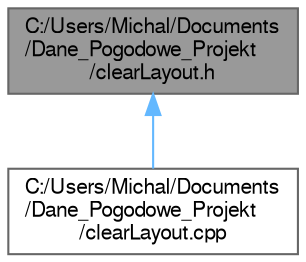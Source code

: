 digraph "C:/Users/Michal/Documents/Dane_Pogodowe_Projekt/clearLayout.h"
{
 // LATEX_PDF_SIZE
  bgcolor="transparent";
  edge [fontname=FreeSans,fontsize=10,labelfontname=FreeSans,labelfontsize=10];
  node [fontname=FreeSans,fontsize=10,shape=box,height=0.2,width=0.4];
  Node1 [id="Node000001",label="C:/Users/Michal/Documents\l/Dane_Pogodowe_Projekt\l/clearLayout.h",height=0.2,width=0.4,color="gray40", fillcolor="grey60", style="filled", fontcolor="black",tooltip=" "];
  Node1 -> Node2 [id="edge1_Node000001_Node000002",dir="back",color="steelblue1",style="solid",tooltip=" "];
  Node2 [id="Node000002",label="C:/Users/Michal/Documents\l/Dane_Pogodowe_Projekt\l/clearLayout.cpp",height=0.2,width=0.4,color="grey40", fillcolor="white", style="filled",URL="$clear_layout_8cpp.html",tooltip=" "];
}
